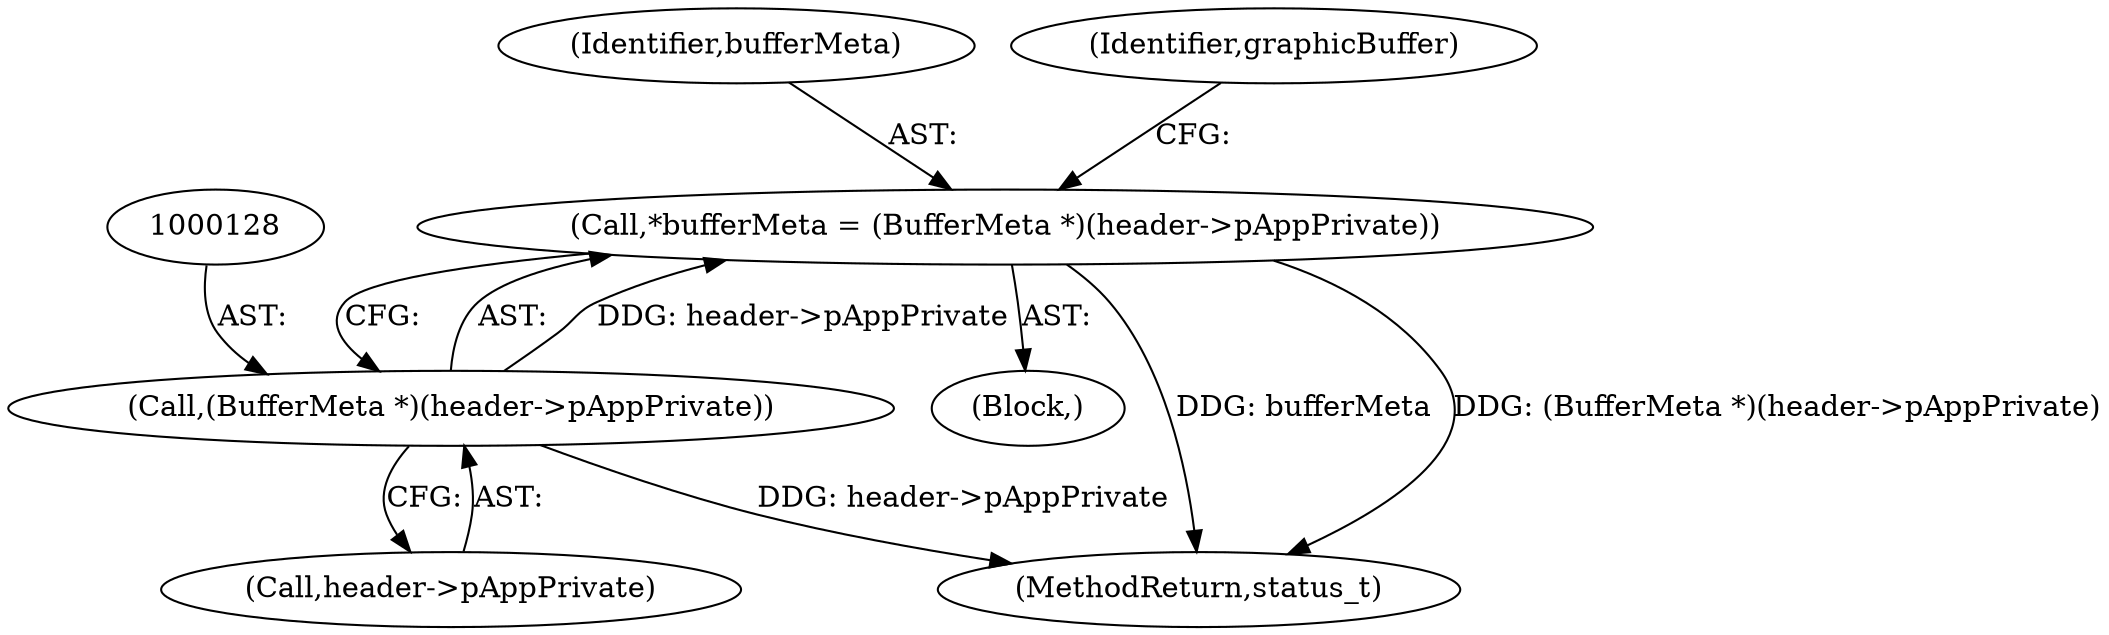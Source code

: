 digraph "0_Android_b351eabb428c7ca85a34513c64601f437923d576_10@pointer" {
"1000125" [label="(Call,*bufferMeta = (BufferMeta *)(header->pAppPrivate))"];
"1000127" [label="(Call,(BufferMeta *)(header->pAppPrivate))"];
"1000126" [label="(Identifier,bufferMeta)"];
"1000105" [label="(Block,)"];
"1000133" [label="(Identifier,graphicBuffer)"];
"1000253" [label="(MethodReturn,status_t)"];
"1000129" [label="(Call,header->pAppPrivate)"];
"1000125" [label="(Call,*bufferMeta = (BufferMeta *)(header->pAppPrivate))"];
"1000127" [label="(Call,(BufferMeta *)(header->pAppPrivate))"];
"1000125" -> "1000105"  [label="AST: "];
"1000125" -> "1000127"  [label="CFG: "];
"1000126" -> "1000125"  [label="AST: "];
"1000127" -> "1000125"  [label="AST: "];
"1000133" -> "1000125"  [label="CFG: "];
"1000125" -> "1000253"  [label="DDG: bufferMeta"];
"1000125" -> "1000253"  [label="DDG: (BufferMeta *)(header->pAppPrivate)"];
"1000127" -> "1000125"  [label="DDG: header->pAppPrivate"];
"1000127" -> "1000129"  [label="CFG: "];
"1000128" -> "1000127"  [label="AST: "];
"1000129" -> "1000127"  [label="AST: "];
"1000127" -> "1000253"  [label="DDG: header->pAppPrivate"];
}

